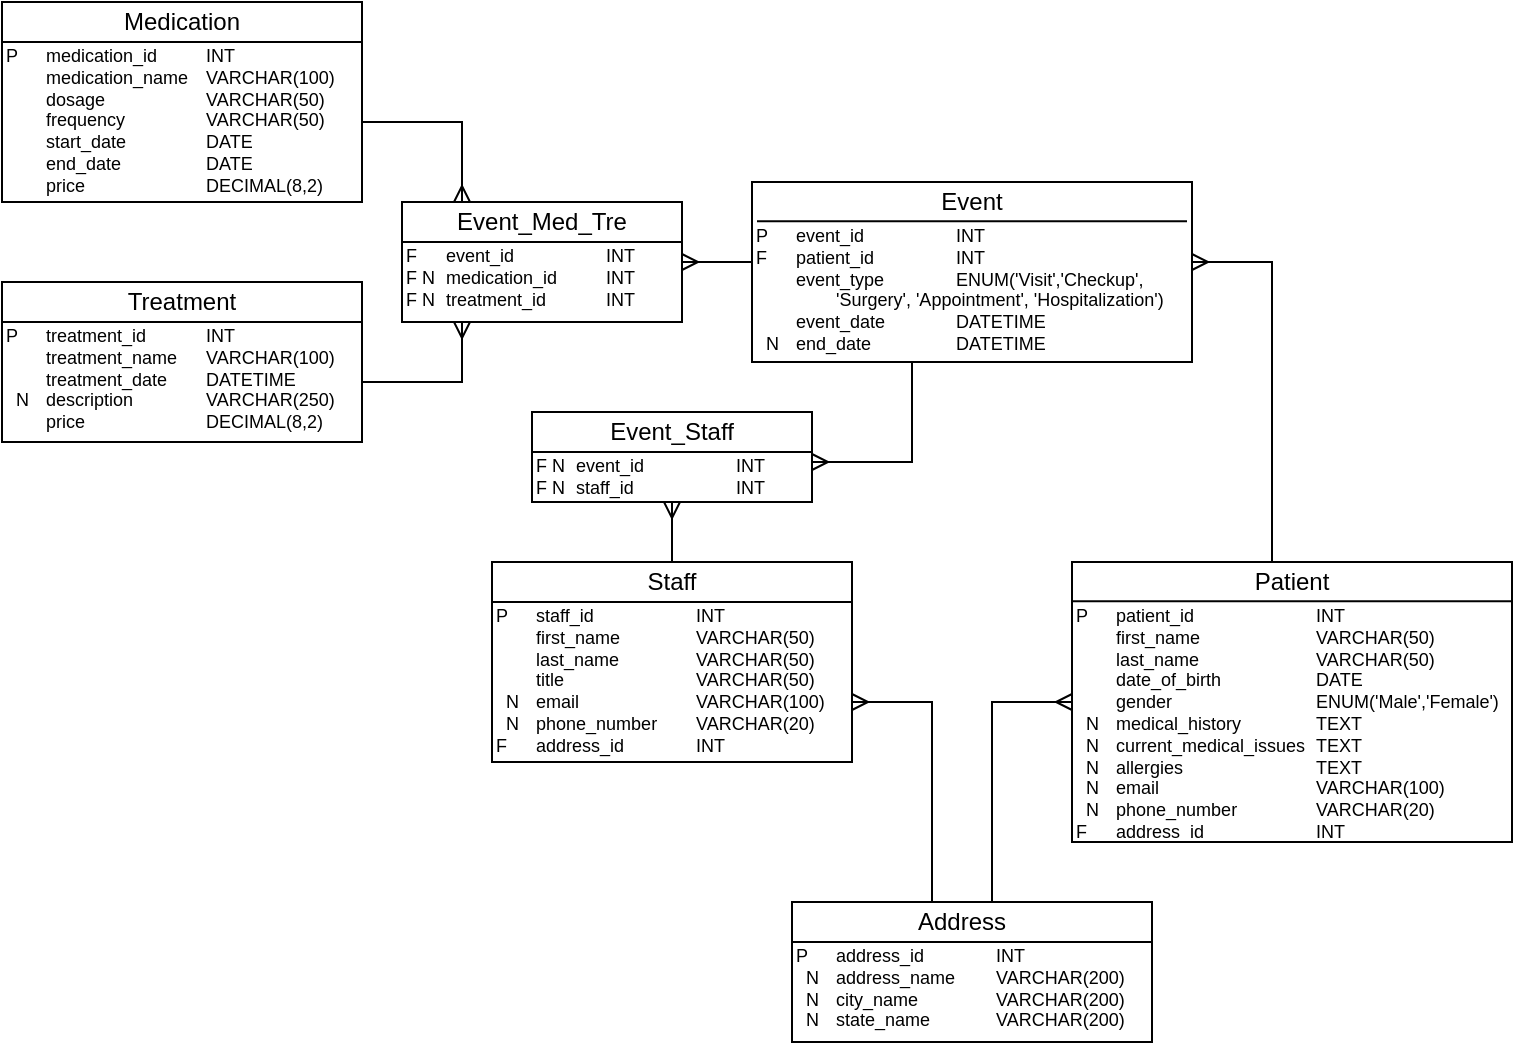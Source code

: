 <mxfile version="24.3.1" type="device">
  <diagram name="Page-1" id="Fh6B4Z12VoCaFojxbaUr">
    <mxGraphModel dx="961" dy="550" grid="1" gridSize="10" guides="1" tooltips="1" connect="1" arrows="1" fold="1" page="1" pageScale="1" pageWidth="850" pageHeight="1100" math="0" shadow="0">
      <root>
        <mxCell id="0" />
        <mxCell id="1" parent="0" />
        <mxCell id="691ENIwqhY8FKyqzqd8E-104" style="edgeStyle=orthogonalEdgeStyle;rounded=0;orthogonalLoop=1;jettySize=auto;html=1;startArrow=ERmany;startFill=0;endArrow=none;endFill=0;" parent="1" source="691ENIwqhY8FKyqzqd8E-30" target="691ENIwqhY8FKyqzqd8E-84" edge="1">
          <mxGeometry relative="1" as="geometry">
            <Array as="points">
              <mxPoint x="490" y="410" />
            </Array>
          </mxGeometry>
        </mxCell>
        <mxCell id="mxrBvfnKs-idO4pNGUOi-15" style="edgeStyle=orthogonalEdgeStyle;rounded=0;orthogonalLoop=1;jettySize=auto;html=1;endArrow=ERmany;endFill=0;startArrow=none;startFill=0;" edge="1" parent="1" source="691ENIwqhY8FKyqzqd8E-30" target="mxrBvfnKs-idO4pNGUOi-11">
          <mxGeometry relative="1" as="geometry" />
        </mxCell>
        <mxCell id="691ENIwqhY8FKyqzqd8E-30" value="" style="rounded=0;whiteSpace=wrap;html=1;strokeWidth=1;" parent="1" vertex="1">
          <mxGeometry x="270" y="340" width="180" height="100" as="geometry" />
        </mxCell>
        <mxCell id="691ENIwqhY8FKyqzqd8E-24" value="Staff" style="text;html=1;align=center;verticalAlign=middle;whiteSpace=wrap;rounded=0;rotation=0;" parent="1" vertex="1">
          <mxGeometry x="320" y="340" width="80" height="20" as="geometry" />
        </mxCell>
        <mxCell id="691ENIwqhY8FKyqzqd8E-36" value="&lt;font style=&quot;font-size: 9px;&quot;&gt;P&lt;span style=&quot;white-space: pre; font-size: 9px;&quot;&gt;&#x9;&lt;/span&gt;staff_id&lt;span style=&quot;white-space: pre; font-size: 9px;&quot;&gt;&#x9;&lt;/span&gt;&lt;span style=&quot;white-space: pre; font-size: 9px;&quot;&gt;&#x9;&lt;span style=&quot;white-space: pre; font-size: 9px;&quot;&gt;&#x9;&lt;/span&gt;&lt;/span&gt;INT&lt;/font&gt;&lt;div style=&quot;font-size: 9px;&quot;&gt;&lt;font style=&quot;font-size: 9px;&quot;&gt;&lt;span style=&quot;white-space: pre; font-size: 9px;&quot;&gt;&#x9;&lt;/span&gt;first_name&lt;span style=&quot;white-space: pre; font-size: 9px;&quot;&gt;&#x9;&lt;span style=&quot;white-space: pre; font-size: 9px;&quot;&gt;&#x9;&lt;/span&gt;&lt;/span&gt;VARCHAR(50)&lt;br style=&quot;font-size: 9px;&quot;&gt;&lt;/font&gt;&lt;/div&gt;&lt;div style=&quot;font-size: 9px;&quot;&gt;&lt;font style=&quot;font-size: 9px;&quot;&gt;&lt;span style=&quot;white-space: pre; font-size: 9px;&quot;&gt;&#x9;&lt;/span&gt;last_name&lt;span style=&quot;white-space: pre; font-size: 9px;&quot;&gt;&#x9;&lt;span style=&quot;white-space: pre; font-size: 9px;&quot;&gt;&#x9;&lt;/span&gt;&lt;/span&gt;VARCHAR(50)&lt;br style=&quot;font-size: 9px;&quot;&gt;&lt;/font&gt;&lt;/div&gt;&lt;div style=&quot;font-size: 9px;&quot;&gt;&lt;font style=&quot;font-size: 9px;&quot;&gt;&lt;span style=&quot;white-space: pre; font-size: 9px;&quot;&gt;&#x9;&lt;/span&gt;title&lt;span style=&quot;white-space: pre; font-size: 9px;&quot;&gt;&#x9;&lt;/span&gt;&lt;span style=&quot;white-space: pre; font-size: 9px;&quot;&gt;&#x9;&lt;/span&gt;&lt;span style=&quot;white-space: pre; font-size: 9px;&quot;&gt;&#x9;&lt;span style=&quot;white-space: pre; font-size: 9px;&quot;&gt;&#x9;&lt;/span&gt;&lt;/span&gt;VARCHAR(50)&lt;br style=&quot;font-size: 9px;&quot;&gt;&lt;/font&gt;&lt;/div&gt;&lt;div style=&quot;font-size: 9px;&quot;&gt;&lt;font style=&quot;font-size: 9px;&quot;&gt;&amp;nbsp; N&lt;span style=&quot;white-space: pre; font-size: 9px;&quot;&gt;&#x9;&lt;/span&gt;email&lt;span style=&quot;white-space: pre; font-size: 9px;&quot;&gt;&#x9;&lt;/span&gt;&lt;span style=&quot;white-space: pre; font-size: 9px;&quot;&gt;&#x9;&lt;span style=&quot;white-space: pre; font-size: 9px;&quot;&gt;&#x9;&lt;/span&gt;&lt;/span&gt;VARCHAR(100)&lt;br style=&quot;font-size: 9px;&quot;&gt;&lt;/font&gt;&lt;/div&gt;&lt;div style=&quot;font-size: 9px;&quot;&gt;&lt;font style=&quot;font-size: 9px;&quot;&gt;&lt;font style=&quot;font-size: 9px;&quot;&gt;&amp;nbsp; N&lt;span style=&quot;white-space: pre; font-size: 9px;&quot;&gt;&#x9;&lt;/span&gt;phone_number&lt;span style=&quot;white-space: pre; font-size: 9px;&quot;&gt;&#x9;&lt;/span&gt;VARCHAR(20)&lt;/font&gt;&lt;br style=&quot;font-size: 9px;&quot;&gt;&lt;/font&gt;&lt;/div&gt;&lt;div style=&quot;font-size: 9px;&quot;&gt;&lt;font style=&quot;font-size: 9px;&quot;&gt;&lt;font style=&quot;font-size: 9px;&quot;&gt;&lt;font style=&quot;font-size: 9px;&quot;&gt;F&lt;span style=&quot;white-space: pre; font-size: 9px;&quot;&gt;&#x9;&lt;/span&gt;address_id&lt;span style=&quot;white-space: pre; font-size: 9px;&quot;&gt;&#x9;&lt;/span&gt;&lt;span style=&quot;white-space: pre; font-size: 9px;&quot;&gt;&#x9;&lt;/span&gt;INT&lt;/font&gt;&lt;br style=&quot;font-size: 9px;&quot;&gt;&lt;/font&gt;&lt;/font&gt;&lt;/div&gt;" style="text;html=1;align=left;verticalAlign=top;whiteSpace=wrap;rounded=0;rotation=0;horizontal=1;fontSize=9;" parent="1" vertex="1">
          <mxGeometry x="270" y="355" width="180" height="85" as="geometry" />
        </mxCell>
        <mxCell id="691ENIwqhY8FKyqzqd8E-38" value="" style="endArrow=none;html=1;rounded=0;" parent="1" edge="1">
          <mxGeometry width="50" height="50" relative="1" as="geometry">
            <mxPoint x="270" y="360" as="sourcePoint" />
            <mxPoint x="450" y="360" as="targetPoint" />
          </mxGeometry>
        </mxCell>
        <mxCell id="691ENIwqhY8FKyqzqd8E-45" value="" style="rounded=0;whiteSpace=wrap;html=1;strokeWidth=1;" parent="1" vertex="1">
          <mxGeometry x="400" y="150" width="220" height="90" as="geometry" />
        </mxCell>
        <mxCell id="691ENIwqhY8FKyqzqd8E-46" value="Event" style="text;html=1;align=center;verticalAlign=middle;whiteSpace=wrap;rounded=0;rotation=0;" parent="1" vertex="1">
          <mxGeometry x="470" y="150" width="80" height="20" as="geometry" />
        </mxCell>
        <mxCell id="691ENIwqhY8FKyqzqd8E-47" value="&lt;div style=&quot;font-size: 9px;&quot;&gt;&lt;font style=&quot;font-size: 9px;&quot;&gt;&lt;font style=&quot;font-size: 9px;&quot;&gt;P&lt;span style=&quot;white-space: pre;&quot;&gt;&#x9;&lt;/span&gt;event_id&lt;span style=&quot;white-space: pre;&quot;&gt;&#x9;&lt;/span&gt;&lt;span style=&quot;white-space: pre;&quot;&gt;&#x9;&lt;span style=&quot;white-space: pre;&quot;&gt;&#x9;&lt;/span&gt;&lt;/span&gt;INT&lt;/font&gt;&lt;/font&gt;&lt;/div&gt;&lt;div style=&quot;font-size: 9px;&quot;&gt;&lt;font style=&quot;font-size: 9px;&quot;&gt;&lt;font style=&quot;font-size: 9px;&quot;&gt;F&lt;span style=&quot;white-space: pre;&quot;&gt;&#x9;&lt;/span&gt;patient_id&lt;span style=&quot;white-space: pre;&quot;&gt;&#x9;&lt;span style=&quot;white-space: pre;&quot;&gt;&#x9;&lt;/span&gt;&lt;/span&gt;INT&lt;/font&gt;&lt;/font&gt;&lt;/div&gt;&lt;div style=&quot;font-size: 9px;&quot;&gt;&lt;font style=&quot;font-size: 9px;&quot;&gt;&lt;font style=&quot;font-size: 9px;&quot;&gt;&lt;span style=&quot;white-space: pre;&quot;&gt;&#x9;&lt;/span&gt;event_type&lt;span style=&quot;white-space: pre;&quot;&gt;&#x9;&lt;/span&gt;&lt;span style=&quot;white-space: pre;&quot;&gt;&#x9;&lt;/span&gt;ENUM(&#39;Visit&#39;,&#39;Checkup&#39;,&lt;/font&gt;&lt;/font&gt;&lt;/div&gt;&lt;div style=&quot;font-size: 9px;&quot;&gt;&lt;span style=&quot;background-color: initial;&quot;&gt;&lt;span style=&quot;white-space: pre;&quot;&gt;&#x9;&lt;/span&gt;&lt;span style=&quot;white-space: pre;&quot;&gt;&#x9;&lt;/span&gt;&#39;Surgery&#39;, &#39;Appointment&#39;, &#39;Hospitalization&#39;)&lt;/span&gt;&lt;/div&gt;&lt;div style=&quot;font-size: 9px;&quot;&gt;&lt;font style=&quot;font-size: 9px;&quot;&gt;&lt;font style=&quot;font-size: 9px;&quot;&gt;&lt;span style=&quot;white-space: pre;&quot;&gt;&#x9;&lt;/span&gt;event_date&lt;span style=&quot;white-space: pre;&quot;&gt;&#x9;&lt;/span&gt;&lt;span style=&quot;white-space: pre;&quot;&gt;&#x9;&lt;/span&gt;DATETIME&lt;br&gt;&lt;/font&gt;&lt;/font&gt;&lt;/div&gt;&lt;div style=&quot;font-size: 9px;&quot;&gt;&lt;font style=&quot;font-size: 9px;&quot;&gt;&lt;font style=&quot;font-size: 9px;&quot;&gt;&amp;nbsp; N&lt;span style=&quot;white-space: pre;&quot;&gt;&#x9;&lt;/span&gt;end_date&lt;span style=&quot;white-space: pre;&quot;&gt;&#x9;&lt;/span&gt;&lt;span style=&quot;white-space: pre;&quot;&gt;&#x9;&lt;/span&gt;&lt;span style=&quot;white-space: pre;&quot;&gt;&#x9;&lt;/span&gt;DATETIME&lt;br&gt;&lt;/font&gt;&lt;/font&gt;&lt;/div&gt;&lt;div style=&quot;font-size: 9px;&quot;&gt;&lt;br&gt;&lt;/div&gt;" style="text;html=1;align=left;verticalAlign=top;whiteSpace=wrap;rounded=0;rotation=0;horizontal=1;fontSize=9;" parent="1" vertex="1">
          <mxGeometry x="400" y="165" width="220" height="75" as="geometry" />
        </mxCell>
        <mxCell id="691ENIwqhY8FKyqzqd8E-105" style="edgeStyle=orthogonalEdgeStyle;rounded=0;orthogonalLoop=1;jettySize=auto;html=1;endArrow=none;endFill=0;startArrow=ERmany;startFill=0;" parent="1" source="691ENIwqhY8FKyqzqd8E-51" target="691ENIwqhY8FKyqzqd8E-84" edge="1">
          <mxGeometry relative="1" as="geometry">
            <Array as="points">
              <mxPoint x="520" y="410" />
            </Array>
          </mxGeometry>
        </mxCell>
        <mxCell id="691ENIwqhY8FKyqzqd8E-108" style="edgeStyle=orthogonalEdgeStyle;rounded=0;orthogonalLoop=1;jettySize=auto;html=1;endArrow=ERmany;endFill=0;" parent="1" source="691ENIwqhY8FKyqzqd8E-51" target="691ENIwqhY8FKyqzqd8E-45" edge="1">
          <mxGeometry relative="1" as="geometry">
            <Array as="points">
              <mxPoint x="660" y="190" />
            </Array>
          </mxGeometry>
        </mxCell>
        <mxCell id="691ENIwqhY8FKyqzqd8E-51" value="" style="rounded=0;whiteSpace=wrap;html=1;strokeWidth=1;" parent="1" vertex="1">
          <mxGeometry x="560" y="340" width="220" height="140" as="geometry" />
        </mxCell>
        <mxCell id="691ENIwqhY8FKyqzqd8E-52" value="Patient" style="text;html=1;align=center;verticalAlign=middle;whiteSpace=wrap;rounded=0;rotation=0;" parent="1" vertex="1">
          <mxGeometry x="630" y="340" width="80" height="20" as="geometry" />
        </mxCell>
        <mxCell id="691ENIwqhY8FKyqzqd8E-53" value="&lt;font style=&quot;font-size: 9px;&quot;&gt;P&lt;span style=&quot;white-space: pre; font-size: 9px;&quot;&gt;&#x9;&lt;/span&gt;patient_id&lt;span style=&quot;white-space: pre; font-size: 9px;&quot;&gt;&#x9;&lt;/span&gt;&lt;span style=&quot;white-space: pre; font-size: 9px;&quot;&gt;&lt;span style=&quot;white-space: pre; font-size: 9px;&quot;&gt;&#x9;&lt;span style=&quot;white-space: pre;&quot;&gt;&#x9;&lt;/span&gt;&lt;/span&gt;&lt;/span&gt;INT&lt;/font&gt;&lt;div style=&quot;font-size: 9px;&quot;&gt;&lt;font style=&quot;font-size: 9px;&quot;&gt;&lt;span style=&quot;white-space: pre; font-size: 9px;&quot;&gt;&#x9;&lt;/span&gt;first_name&lt;span style=&quot;white-space: pre; font-size: 9px;&quot;&gt;&#x9;&lt;span style=&quot;white-space: pre; font-size: 9px;&quot;&gt;&#x9;&lt;span style=&quot;white-space: pre;&quot;&gt;&#x9;&lt;/span&gt;&lt;/span&gt;&lt;/span&gt;VARCHAR(50)&lt;br style=&quot;font-size: 9px;&quot;&gt;&lt;/font&gt;&lt;/div&gt;&lt;div style=&quot;font-size: 9px;&quot;&gt;&lt;font style=&quot;font-size: 9px;&quot;&gt;&lt;span style=&quot;white-space: pre; font-size: 9px;&quot;&gt;&#x9;&lt;/span&gt;last_name&lt;span style=&quot;white-space: pre; font-size: 9px;&quot;&gt;&#x9;&lt;span style=&quot;white-space: pre; font-size: 9px;&quot;&gt;&#x9;&lt;span style=&quot;white-space: pre;&quot;&gt;&#x9;&lt;/span&gt;&lt;/span&gt;&lt;/span&gt;VARCHAR(50)&lt;br style=&quot;font-size: 9px;&quot;&gt;&lt;/font&gt;&lt;/div&gt;&lt;div style=&quot;font-size: 9px;&quot;&gt;&lt;font style=&quot;font-size: 9px;&quot;&gt;&lt;span style=&quot;white-space: pre; font-size: 9px;&quot;&gt;&#x9;&lt;/span&gt;date_of_birth&lt;span style=&quot;white-space: pre;&quot;&gt;&#x9;&lt;/span&gt;&lt;span style=&quot;white-space: pre;&quot;&gt;&#x9;&lt;span style=&quot;white-space: pre;&quot;&gt;&#x9;&lt;/span&gt;&lt;/span&gt;DATE&lt;br style=&quot;font-size: 9px;&quot;&gt;&lt;/font&gt;&lt;/div&gt;&lt;div style=&quot;font-size: 9px;&quot;&gt;&lt;span style=&quot;white-space: pre;&quot;&gt;&#x9;&lt;/span&gt;gender&lt;span style=&quot;white-space: pre;&quot;&gt;&#x9;&lt;/span&gt;&lt;span style=&quot;white-space: pre;&quot;&gt;&#x9;&lt;/span&gt;&lt;span style=&quot;white-space: pre;&quot;&gt;&#x9;&lt;span style=&quot;white-space: pre;&quot;&gt;&#x9;&lt;/span&gt;&lt;/span&gt;ENUM(&#39;Male&#39;,&#39;Female&#39;)&lt;/div&gt;&lt;div style=&quot;font-size: 9px;&quot;&gt;&amp;nbsp; N&lt;span style=&quot;white-space: pre;&quot;&gt;&#x9;&lt;/span&gt;medical_history&lt;span style=&quot;white-space: pre;&quot;&gt;&#x9;&lt;span style=&quot;white-space: pre;&quot;&gt;&#x9;&lt;/span&gt;&lt;/span&gt;TEXT&lt;br&gt;&lt;/div&gt;&lt;div style=&quot;font-size: 9px;&quot;&gt;&amp;nbsp; N&lt;span style=&quot;white-space: pre;&quot;&gt;&#x9;&lt;/span&gt;current_medical_issues&lt;span style=&quot;white-space: pre;&quot;&gt;&#x9;&lt;/span&gt;TEXT&lt;br&gt;&lt;/div&gt;&lt;div style=&quot;font-size: 9px;&quot;&gt;&amp;nbsp; N&lt;span style=&quot;white-space: pre;&quot;&gt;&#x9;&lt;/span&gt;allergies&lt;span style=&quot;white-space: pre;&quot;&gt;&#x9;&lt;/span&gt;&lt;span style=&quot;white-space: pre;&quot;&gt;&#x9;&lt;/span&gt;&lt;span style=&quot;white-space: pre;&quot;&gt;&#x9;&lt;/span&gt;&lt;span style=&quot;white-space: pre;&quot;&gt;&#x9;&lt;/span&gt;TEXT&lt;br&gt;&lt;/div&gt;&lt;div style=&quot;font-size: 9px;&quot;&gt;&lt;font style=&quot;font-size: 9px;&quot;&gt;&amp;nbsp; N&lt;span style=&quot;white-space: pre; font-size: 9px;&quot;&gt;&#x9;&lt;/span&gt;email&lt;span style=&quot;white-space: pre; font-size: 9px;&quot;&gt;&#x9;&lt;/span&gt;&lt;span style=&quot;white-space: pre; font-size: 9px;&quot;&gt;&#x9;&lt;span style=&quot;white-space: pre; font-size: 9px;&quot;&gt;&#x9;&lt;span style=&quot;white-space: pre;&quot;&gt;&#x9;&lt;/span&gt;&lt;/span&gt;&lt;/span&gt;VARCHAR(100)&lt;br style=&quot;font-size: 9px;&quot;&gt;&lt;/font&gt;&lt;/div&gt;&lt;div style=&quot;font-size: 9px;&quot;&gt;&lt;font style=&quot;font-size: 9px;&quot;&gt;&lt;font style=&quot;font-size: 9px;&quot;&gt;&amp;nbsp; N&lt;span style=&quot;white-space: pre; font-size: 9px;&quot;&gt;&#x9;&lt;/span&gt;phone_number&lt;span style=&quot;white-space: pre; font-size: 9px;&quot;&gt;&#x9;&lt;span style=&quot;white-space: pre;&quot;&gt;&#x9;&lt;/span&gt;&lt;/span&gt;VARCHAR(20)&lt;/font&gt;&lt;br style=&quot;font-size: 9px;&quot;&gt;&lt;/font&gt;&lt;/div&gt;&lt;div style=&quot;font-size: 9px;&quot;&gt;&lt;font style=&quot;font-size: 9px;&quot;&gt;&lt;font style=&quot;font-size: 9px;&quot;&gt;&lt;font style=&quot;font-size: 9px;&quot;&gt;F&lt;span style=&quot;white-space: pre; font-size: 9px;&quot;&gt;&#x9;&lt;/span&gt;address_id&lt;span style=&quot;white-space: pre; font-size: 9px;&quot;&gt;&#x9;&lt;/span&gt;&lt;span style=&quot;white-space: pre; font-size: 9px;&quot;&gt;&#x9;&lt;span style=&quot;white-space: pre;&quot;&gt;&#x9;&lt;/span&gt;&lt;/span&gt;INT&lt;/font&gt;&lt;br style=&quot;font-size: 9px;&quot;&gt;&lt;/font&gt;&lt;/font&gt;&lt;/div&gt;" style="text;html=1;align=left;verticalAlign=top;whiteSpace=wrap;rounded=0;rotation=0;horizontal=1;fontSize=9;" parent="1" vertex="1">
          <mxGeometry x="560" y="355" width="220" height="125" as="geometry" />
        </mxCell>
        <mxCell id="691ENIwqhY8FKyqzqd8E-76" value="" style="endArrow=none;html=1;rounded=0;" parent="1" edge="1">
          <mxGeometry width="50" height="50" relative="1" as="geometry">
            <mxPoint x="560" y="359.6" as="sourcePoint" />
            <mxPoint x="780" y="359.6" as="targetPoint" />
          </mxGeometry>
        </mxCell>
        <mxCell id="691ENIwqhY8FKyqzqd8E-83" value="" style="endArrow=none;html=1;rounded=0;" parent="1" edge="1">
          <mxGeometry width="50" height="50" relative="1" as="geometry">
            <mxPoint x="402.5" y="169.6" as="sourcePoint" />
            <mxPoint x="617.5" y="169.6" as="targetPoint" />
          </mxGeometry>
        </mxCell>
        <mxCell id="691ENIwqhY8FKyqzqd8E-84" value="" style="rounded=0;whiteSpace=wrap;html=1;strokeWidth=1;" parent="1" vertex="1">
          <mxGeometry x="420" y="510" width="180" height="70" as="geometry" />
        </mxCell>
        <mxCell id="691ENIwqhY8FKyqzqd8E-85" value="Address" style="text;html=1;align=center;verticalAlign=middle;whiteSpace=wrap;rounded=0;rotation=0;" parent="1" vertex="1">
          <mxGeometry x="465" y="510" width="80" height="20" as="geometry" />
        </mxCell>
        <mxCell id="691ENIwqhY8FKyqzqd8E-86" value="&lt;div style=&quot;font-size: 9px;&quot;&gt;&lt;font style=&quot;font-size: 9px;&quot;&gt;&lt;font style=&quot;font-size: 9px;&quot;&gt;P&lt;span style=&quot;white-space: pre;&quot;&gt;&#x9;&lt;/span&gt;address_id&lt;span style=&quot;white-space: pre;&quot;&gt;&#x9;&lt;/span&gt;&lt;span style=&quot;white-space: pre;&quot;&gt;&#x9;&lt;/span&gt;INT&lt;/font&gt;&lt;/font&gt;&lt;/div&gt;&lt;div style=&quot;font-size: 9px;&quot;&gt;&lt;font style=&quot;font-size: 9px;&quot;&gt;&lt;font style=&quot;font-size: 9px;&quot;&gt;&amp;nbsp; N&lt;span style=&quot;white-space: pre;&quot;&gt;&#x9;&lt;/span&gt;address_name&lt;span style=&quot;white-space: pre;&quot;&gt;&#x9;&lt;/span&gt;VARCHAR(200)&lt;br&gt;&lt;/font&gt;&lt;/font&gt;&lt;/div&gt;&lt;div style=&quot;font-size: 9px;&quot;&gt;&amp;nbsp; N&lt;span style=&quot;white-space: pre;&quot;&gt;&#x9;&lt;/span&gt;city_name&lt;span style=&quot;white-space: pre;&quot;&gt;&#x9;&lt;/span&gt;&lt;span style=&quot;white-space: pre;&quot;&gt;&#x9;&lt;/span&gt;VARCHAR(200)&lt;br&gt;&lt;/div&gt;&lt;div style=&quot;font-size: 9px;&quot;&gt;&amp;nbsp; N&lt;span style=&quot;white-space: pre;&quot;&gt;&#x9;&lt;/span&gt;state_name&lt;span style=&quot;white-space: pre;&quot;&gt;&#x9;&lt;/span&gt;&lt;span style=&quot;white-space: pre;&quot;&gt;&#x9;&lt;/span&gt;VARCHAR(200)&lt;br&gt;&lt;/div&gt;" style="text;html=1;align=left;verticalAlign=top;whiteSpace=wrap;rounded=0;rotation=0;horizontal=1;fontSize=9;" parent="1" vertex="1">
          <mxGeometry x="420" y="525" width="180" height="55" as="geometry" />
        </mxCell>
        <mxCell id="691ENIwqhY8FKyqzqd8E-87" value="" style="endArrow=none;html=1;rounded=0;" parent="1" edge="1">
          <mxGeometry width="50" height="50" relative="1" as="geometry">
            <mxPoint x="420" y="530" as="sourcePoint" />
            <mxPoint x="600" y="530" as="targetPoint" />
          </mxGeometry>
        </mxCell>
        <mxCell id="mxrBvfnKs-idO4pNGUOi-8" style="edgeStyle=orthogonalEdgeStyle;rounded=0;orthogonalLoop=1;jettySize=auto;html=1;endArrow=ERmany;endFill=0;" edge="1" parent="1" source="lAD-b_Sc6Kr_fcu4ZUBy-2" target="mxrBvfnKs-idO4pNGUOi-2">
          <mxGeometry relative="1" as="geometry">
            <Array as="points">
              <mxPoint x="255" y="120" />
            </Array>
          </mxGeometry>
        </mxCell>
        <mxCell id="lAD-b_Sc6Kr_fcu4ZUBy-2" value="" style="rounded=0;whiteSpace=wrap;html=1;strokeWidth=1;" parent="1" vertex="1">
          <mxGeometry x="25" y="60" width="180" height="100" as="geometry" />
        </mxCell>
        <mxCell id="lAD-b_Sc6Kr_fcu4ZUBy-3" value="Medication" style="text;html=1;align=center;verticalAlign=middle;whiteSpace=wrap;rounded=0;rotation=0;" parent="1" vertex="1">
          <mxGeometry x="75" y="60" width="80" height="20" as="geometry" />
        </mxCell>
        <mxCell id="lAD-b_Sc6Kr_fcu4ZUBy-4" value="&lt;font style=&quot;font-size: 9px;&quot;&gt;P&lt;span style=&quot;white-space: pre; font-size: 9px;&quot;&gt;&#x9;&lt;/span&gt;medication_id&lt;span style=&quot;white-space: pre; font-size: 9px;&quot;&gt;&#x9;&lt;/span&gt;&lt;span style=&quot;white-space: pre; font-size: 9px;&quot;&gt;&lt;span style=&quot;white-space: pre; font-size: 9px;&quot;&gt;&#x9;&lt;/span&gt;&lt;/span&gt;INT&lt;/font&gt;&lt;div style=&quot;font-size: 9px;&quot;&gt;&lt;font style=&quot;font-size: 9px;&quot;&gt;&lt;span style=&quot;white-space: pre; font-size: 9px;&quot;&gt;&#x9;&lt;/span&gt;medication_name&lt;span style=&quot;white-space: pre; font-size: 9px;&quot;&gt;&#x9;&lt;/span&gt;VARCHAR(100)&lt;br style=&quot;font-size: 9px;&quot;&gt;&lt;/font&gt;&lt;/div&gt;&lt;div style=&quot;font-size: 9px;&quot;&gt;&lt;font style=&quot;font-size: 9px;&quot;&gt;&lt;span style=&quot;white-space: pre; font-size: 9px;&quot;&gt;&#x9;&lt;/span&gt;dosage&lt;span style=&quot;white-space: pre; font-size: 9px;&quot;&gt;&#x9;&lt;/span&gt;&lt;span style=&quot;white-space: pre; font-size: 9px;&quot;&gt;&#x9;&lt;/span&gt;&lt;span style=&quot;white-space: pre; font-size: 9px;&quot;&gt;&#x9;&lt;/span&gt;VARCHAR(50)&lt;br style=&quot;font-size: 9px;&quot;&gt;&lt;/font&gt;&lt;/div&gt;&lt;div style=&quot;font-size: 9px;&quot;&gt;&lt;font style=&quot;font-size: 9px;&quot;&gt;&lt;span style=&quot;white-space: pre;&quot;&gt;&#x9;&lt;/span&gt;frequency&lt;span style=&quot;white-space: pre;&quot;&gt;&#x9;&lt;/span&gt;&lt;span style=&quot;white-space: pre;&quot;&gt;&#x9;&lt;/span&gt;VARCHAR(50)&lt;br&gt;&lt;/font&gt;&lt;/div&gt;&lt;div style=&quot;font-size: 9px;&quot;&gt;&lt;font style=&quot;font-size: 9px;&quot;&gt;&lt;span style=&quot;white-space: pre; font-size: 9px;&quot;&gt;&#x9;&lt;/span&gt;start_date&lt;span style=&quot;white-space: pre;&quot;&gt;&#x9;&lt;/span&gt;&lt;span style=&quot;white-space: pre;&quot;&gt;&#x9;&lt;/span&gt;DATE&lt;/font&gt;&lt;/div&gt;&lt;div style=&quot;font-size: 9px;&quot;&gt;&lt;font style=&quot;font-size: 9px;&quot;&gt;&lt;span style=&quot;white-space: pre;&quot;&gt;&#x9;&lt;/span&gt;end_date&lt;span style=&quot;white-space: pre;&quot;&gt;&#x9;&lt;/span&gt;&lt;span style=&quot;white-space: pre;&quot;&gt;&#x9;&lt;span style=&quot;white-space: pre;&quot;&gt;&#x9;&lt;/span&gt;DATE&lt;/span&gt;&lt;br&gt;&lt;/font&gt;&lt;/div&gt;&lt;div style=&quot;font-size: 9px;&quot;&gt;&lt;span style=&quot;white-space: pre;&quot;&gt;&#x9;&lt;/span&gt;price &lt;span style=&quot;white-space: pre;&quot;&gt;&#x9;&lt;/span&gt;&lt;span style=&quot;white-space: pre;&quot;&gt;&#x9;&lt;/span&gt;&lt;span style=&quot;white-space: pre;&quot;&gt;&#x9;&lt;/span&gt;DECIMAL(8,2)&lt;br&gt;&lt;/div&gt;" style="text;html=1;align=left;verticalAlign=top;whiteSpace=wrap;rounded=0;rotation=0;horizontal=1;fontSize=9;" parent="1" vertex="1">
          <mxGeometry x="25" y="75" width="180" height="85" as="geometry" />
        </mxCell>
        <mxCell id="lAD-b_Sc6Kr_fcu4ZUBy-5" value="" style="endArrow=none;html=1;rounded=0;" parent="1" edge="1">
          <mxGeometry width="50" height="50" relative="1" as="geometry">
            <mxPoint x="25" y="80" as="sourcePoint" />
            <mxPoint x="205" y="80" as="targetPoint" />
          </mxGeometry>
        </mxCell>
        <mxCell id="mxrBvfnKs-idO4pNGUOi-9" style="edgeStyle=orthogonalEdgeStyle;rounded=0;orthogonalLoop=1;jettySize=auto;html=1;endArrow=ERmany;endFill=0;" edge="1" parent="1" source="lAD-b_Sc6Kr_fcu4ZUBy-8" target="mxrBvfnKs-idO4pNGUOi-2">
          <mxGeometry relative="1" as="geometry">
            <Array as="points">
              <mxPoint x="255" y="250" />
            </Array>
          </mxGeometry>
        </mxCell>
        <mxCell id="lAD-b_Sc6Kr_fcu4ZUBy-8" value="" style="rounded=0;whiteSpace=wrap;html=1;strokeWidth=1;" parent="1" vertex="1">
          <mxGeometry x="25" y="200" width="180" height="80" as="geometry" />
        </mxCell>
        <mxCell id="lAD-b_Sc6Kr_fcu4ZUBy-9" value="Treatment" style="text;html=1;align=center;verticalAlign=middle;whiteSpace=wrap;rounded=0;rotation=0;" parent="1" vertex="1">
          <mxGeometry x="75" y="200" width="80" height="20" as="geometry" />
        </mxCell>
        <mxCell id="lAD-b_Sc6Kr_fcu4ZUBy-10" value="&lt;font style=&quot;font-size: 9px;&quot;&gt;P&lt;span style=&quot;white-space: pre; font-size: 9px;&quot;&gt;&#x9;&lt;/span&gt;treatment_id&lt;span style=&quot;white-space: pre; font-size: 9px;&quot;&gt;&#x9;&lt;/span&gt;&lt;span style=&quot;white-space: pre; font-size: 9px;&quot;&gt;&lt;span style=&quot;white-space: pre; font-size: 9px;&quot;&gt;&#x9;&lt;/span&gt;&lt;/span&gt;INT&lt;/font&gt;&lt;div style=&quot;font-size: 9px;&quot;&gt;&lt;font style=&quot;font-size: 9px;&quot;&gt;&lt;span style=&quot;white-space: pre; font-size: 9px;&quot;&gt;&#x9;&lt;/span&gt;treatment_name&lt;span style=&quot;white-space: pre; font-size: 9px;&quot;&gt;&#x9;&lt;/span&gt;VARCHAR(100)&lt;br style=&quot;font-size: 9px;&quot;&gt;&lt;/font&gt;&lt;/div&gt;&lt;div style=&quot;font-size: 9px;&quot;&gt;&lt;font style=&quot;font-size: 9px;&quot;&gt;&lt;span style=&quot;white-space: pre; font-size: 9px;&quot;&gt;&#x9;&lt;/span&gt;treatment_date&lt;span style=&quot;white-space: pre; font-size: 9px;&quot;&gt;&#x9;&lt;/span&gt;DATETIME&lt;br style=&quot;font-size: 9px;&quot;&gt;&lt;/font&gt;&lt;/div&gt;&lt;div style=&quot;font-size: 9px;&quot;&gt;&lt;font style=&quot;font-size: 9px;&quot;&gt;&amp;nbsp; N&lt;span style=&quot;white-space: pre; font-size: 9px;&quot;&gt;&#x9;&lt;/span&gt;description&lt;span style=&quot;white-space: pre; font-size: 9px;&quot;&gt;&#x9;&lt;span style=&quot;white-space: pre; font-size: 9px;&quot;&gt;&#x9;&lt;/span&gt;&lt;/span&gt;VARCHAR(250)&lt;/font&gt;&lt;/div&gt;&lt;div style=&quot;font-size: 9px;&quot;&gt;&lt;font style=&quot;font-size: 9px;&quot;&gt;&lt;span style=&quot;white-space: pre;&quot;&gt;&#x9;&lt;/span&gt;price&lt;span style=&quot;white-space: pre;&quot;&gt;&#x9;&lt;/span&gt;&lt;span style=&quot;white-space: pre;&quot;&gt;&#x9;&lt;/span&gt;&lt;span style=&quot;white-space: pre;&quot;&gt;&#x9;&lt;/span&gt;DECIMAL(8,2)&lt;br&gt;&lt;/font&gt;&lt;/div&gt;" style="text;html=1;align=left;verticalAlign=top;whiteSpace=wrap;rounded=0;rotation=0;horizontal=1;fontSize=9;" parent="1" vertex="1">
          <mxGeometry x="25" y="215" width="180" height="65" as="geometry" />
        </mxCell>
        <mxCell id="lAD-b_Sc6Kr_fcu4ZUBy-11" value="" style="endArrow=none;html=1;rounded=0;" parent="1" edge="1">
          <mxGeometry width="50" height="50" relative="1" as="geometry">
            <mxPoint x="25" y="220" as="sourcePoint" />
            <mxPoint x="205" y="220" as="targetPoint" />
          </mxGeometry>
        </mxCell>
        <mxCell id="mxrBvfnKs-idO4pNGUOi-10" style="edgeStyle=orthogonalEdgeStyle;rounded=0;orthogonalLoop=1;jettySize=auto;html=1;endArrow=none;endFill=0;startArrow=ERmany;startFill=0;" edge="1" parent="1" source="mxrBvfnKs-idO4pNGUOi-2" target="691ENIwqhY8FKyqzqd8E-45">
          <mxGeometry relative="1" as="geometry">
            <Array as="points">
              <mxPoint x="370" y="190" />
              <mxPoint x="370" y="190" />
            </Array>
          </mxGeometry>
        </mxCell>
        <mxCell id="mxrBvfnKs-idO4pNGUOi-2" value="" style="rounded=0;whiteSpace=wrap;html=1;strokeWidth=1;" vertex="1" parent="1">
          <mxGeometry x="225" y="160" width="140" height="60" as="geometry" />
        </mxCell>
        <mxCell id="mxrBvfnKs-idO4pNGUOi-3" value="Event_Med_Tre" style="text;html=1;align=center;verticalAlign=middle;whiteSpace=wrap;rounded=0;rotation=0;" vertex="1" parent="1">
          <mxGeometry x="245" y="160" width="100" height="20" as="geometry" />
        </mxCell>
        <mxCell id="mxrBvfnKs-idO4pNGUOi-4" value="&lt;div style=&quot;font-size: 9px;&quot;&gt;F&lt;span style=&quot;white-space: pre;&quot;&gt;&#x9;&lt;/span&gt;event_id&lt;span style=&quot;white-space: pre;&quot;&gt;&#x9;&lt;/span&gt;&lt;span style=&quot;white-space: pre;&quot;&gt;&#x9;&lt;/span&gt;&lt;span style=&quot;white-space: pre;&quot;&gt;&#x9;&lt;/span&gt;INT&lt;br&gt;&lt;/div&gt;&lt;div style=&quot;font-size: 9px;&quot;&gt;F N&lt;span style=&quot;white-space: pre;&quot;&gt;&#x9;&lt;/span&gt;medication_id&lt;span style=&quot;white-space: pre;&quot;&gt;&#x9;&lt;/span&gt;&lt;span style=&quot;white-space: pre;&quot;&gt;&#x9;&lt;/span&gt;INT&lt;/div&gt;&lt;div style=&quot;font-size: 9px;&quot;&gt;F N&lt;span style=&quot;white-space: pre;&quot;&gt;&#x9;&lt;/span&gt;treatment_id&lt;span style=&quot;white-space: pre;&quot;&gt;&#x9;&lt;/span&gt;&lt;span style=&quot;white-space: pre;&quot;&gt;&#x9;&lt;/span&gt;INT&lt;/div&gt;" style="text;html=1;align=left;verticalAlign=top;whiteSpace=wrap;rounded=0;rotation=0;horizontal=1;fontSize=9;" vertex="1" parent="1">
          <mxGeometry x="225" y="175" width="140" height="45" as="geometry" />
        </mxCell>
        <mxCell id="mxrBvfnKs-idO4pNGUOi-5" value="" style="endArrow=none;html=1;rounded=0;" edge="1" parent="1">
          <mxGeometry width="50" height="50" relative="1" as="geometry">
            <mxPoint x="225" y="180" as="sourcePoint" />
            <mxPoint x="365" y="180" as="targetPoint" />
          </mxGeometry>
        </mxCell>
        <mxCell id="mxrBvfnKs-idO4pNGUOi-16" style="edgeStyle=orthogonalEdgeStyle;rounded=0;orthogonalLoop=1;jettySize=auto;html=1;endArrow=none;endFill=0;startArrow=ERmany;startFill=0;" edge="1" parent="1" source="mxrBvfnKs-idO4pNGUOi-11" target="691ENIwqhY8FKyqzqd8E-45">
          <mxGeometry relative="1" as="geometry">
            <Array as="points">
              <mxPoint x="480" y="290" />
            </Array>
          </mxGeometry>
        </mxCell>
        <mxCell id="mxrBvfnKs-idO4pNGUOi-11" value="" style="rounded=0;whiteSpace=wrap;html=1;strokeWidth=1;" vertex="1" parent="1">
          <mxGeometry x="290" y="265" width="140" height="45" as="geometry" />
        </mxCell>
        <mxCell id="mxrBvfnKs-idO4pNGUOi-12" value="Event_Staff" style="text;html=1;align=center;verticalAlign=middle;whiteSpace=wrap;rounded=0;rotation=0;" vertex="1" parent="1">
          <mxGeometry x="310" y="265" width="100" height="20" as="geometry" />
        </mxCell>
        <mxCell id="mxrBvfnKs-idO4pNGUOi-13" value="&lt;div style=&quot;font-size: 9px;&quot;&gt;F N&lt;span style=&quot;white-space: pre;&quot;&gt;&#x9;&lt;/span&gt;event_id&lt;span style=&quot;white-space: pre;&quot;&gt;&#x9;&lt;/span&gt;&lt;span style=&quot;white-space: pre;&quot;&gt;&#x9;&lt;/span&gt;&lt;span style=&quot;white-space: pre;&quot;&gt;&#x9;&lt;/span&gt;INT&lt;br&gt;&lt;/div&gt;&lt;div style=&quot;font-size: 9px;&quot;&gt;F N&lt;span style=&quot;white-space: pre;&quot;&gt;&#x9;&lt;/span&gt;staff_id&lt;span style=&quot;white-space: pre;&quot;&gt;&#x9;&lt;/span&gt;&lt;span style=&quot;white-space: pre;&quot;&gt;&#x9;&lt;/span&gt;&lt;span style=&quot;white-space: pre;&quot;&gt;&#x9;&lt;/span&gt;INT&lt;/div&gt;" style="text;html=1;align=left;verticalAlign=top;whiteSpace=wrap;rounded=0;rotation=0;horizontal=1;fontSize=9;" vertex="1" parent="1">
          <mxGeometry x="290" y="280" width="140" height="30" as="geometry" />
        </mxCell>
        <mxCell id="mxrBvfnKs-idO4pNGUOi-14" value="" style="endArrow=none;html=1;rounded=0;" edge="1" parent="1">
          <mxGeometry width="50" height="50" relative="1" as="geometry">
            <mxPoint x="290" y="285" as="sourcePoint" />
            <mxPoint x="430" y="285" as="targetPoint" />
          </mxGeometry>
        </mxCell>
      </root>
    </mxGraphModel>
  </diagram>
</mxfile>
